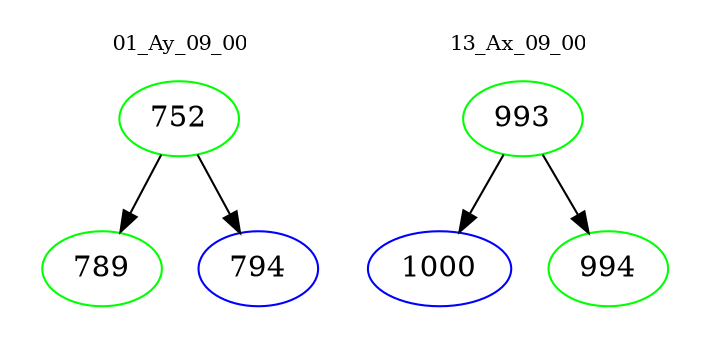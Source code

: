 digraph{
subgraph cluster_0 {
color = white
label = "01_Ay_09_00";
fontsize=10;
T0_752 [label="752", color="green"]
T0_752 -> T0_789 [color="black"]
T0_789 [label="789", color="green"]
T0_752 -> T0_794 [color="black"]
T0_794 [label="794", color="blue"]
}
subgraph cluster_1 {
color = white
label = "13_Ax_09_00";
fontsize=10;
T1_993 [label="993", color="green"]
T1_993 -> T1_1000 [color="black"]
T1_1000 [label="1000", color="blue"]
T1_993 -> T1_994 [color="black"]
T1_994 [label="994", color="green"]
}
}
